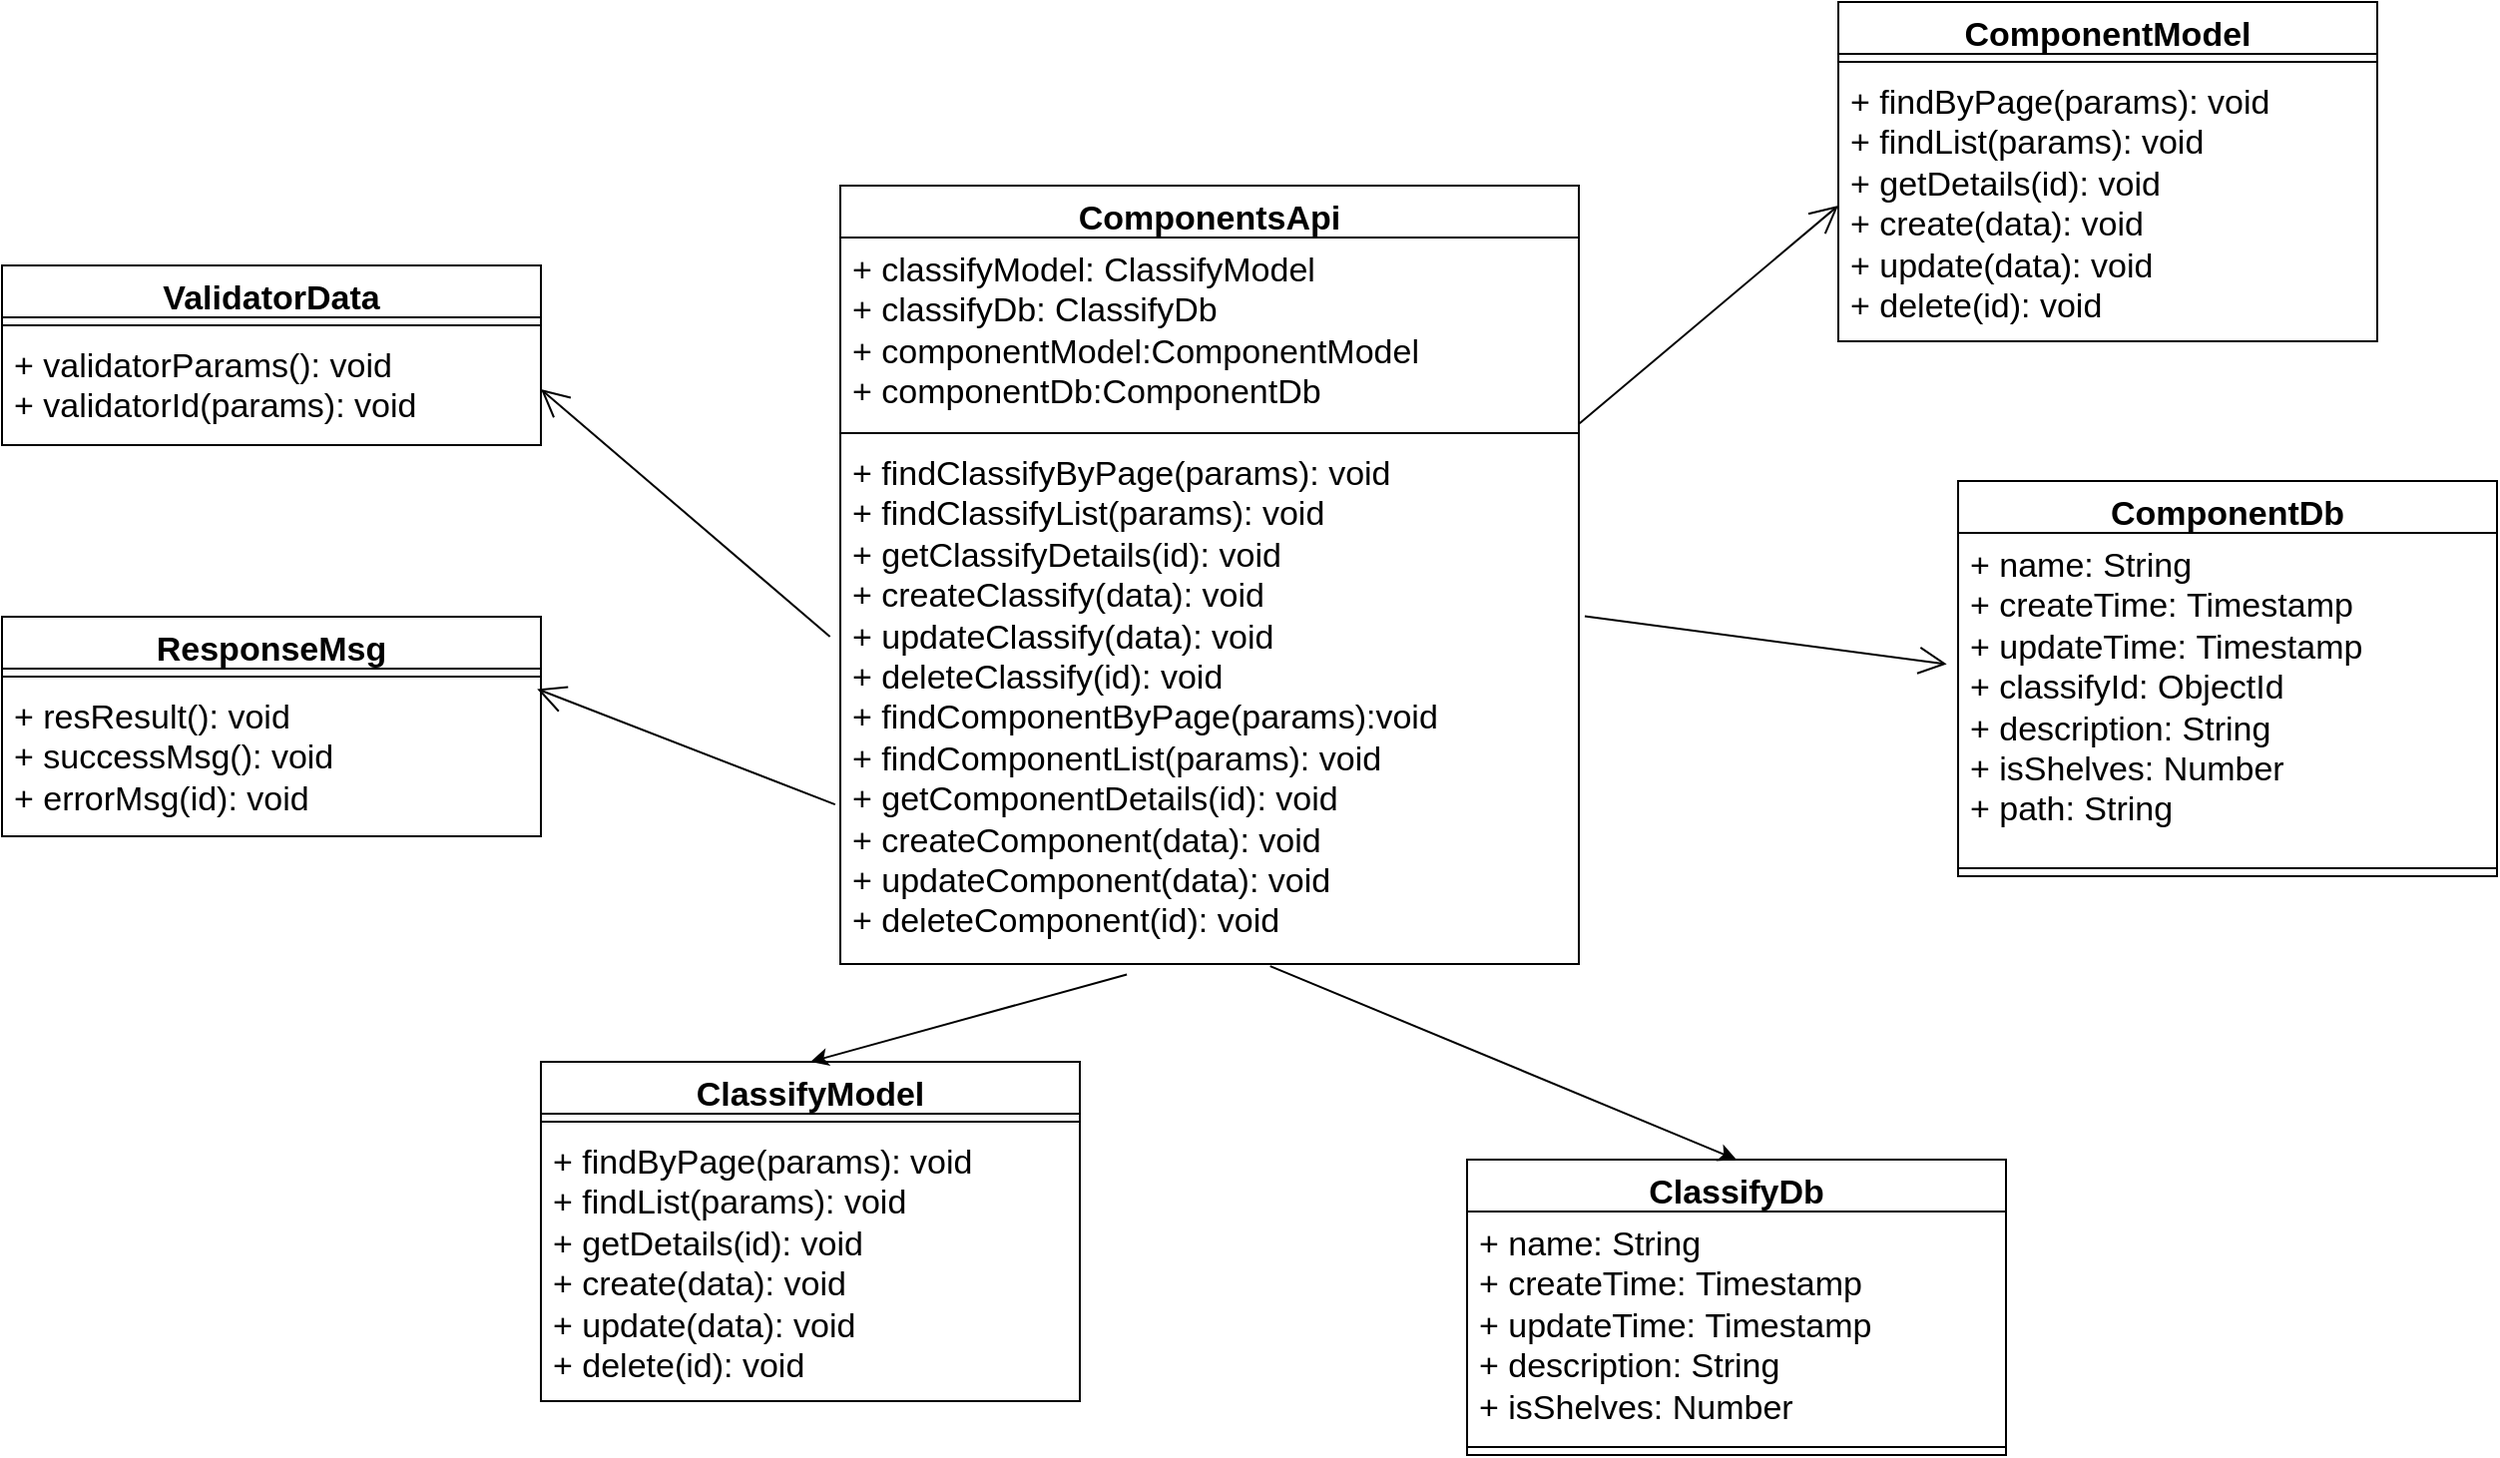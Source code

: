 <mxfile version="24.0.7" type="github">
  <diagram name="第 1 页" id="SAv2pcNWaHPI_d_t_Jxi">
    <mxGraphModel dx="483" dy="1786" grid="1" gridSize="10" guides="1" tooltips="1" connect="1" arrows="1" fold="1" page="1" pageScale="1" pageWidth="827" pageHeight="1169" math="0" shadow="0">
      <root>
        <mxCell id="0" />
        <mxCell id="1" parent="0" />
        <mxCell id="RhDZMjjsc5ACzwqg7XXK-1" value="ComponentsApi&lt;div style=&quot;font-size: 17px;&quot;&gt;&lt;br style=&quot;font-size: 17px;&quot;&gt;&lt;/div&gt;" style="swimlane;fontStyle=1;align=center;verticalAlign=top;childLayout=stackLayout;horizontal=1;startSize=26;horizontalStack=0;resizeParent=1;resizeParentMax=0;resizeLast=0;collapsible=1;marginBottom=0;whiteSpace=wrap;html=1;fontSize=17;" vertex="1" parent="1">
          <mxGeometry x="1690" y="-328" width="370" height="390" as="geometry" />
        </mxCell>
        <mxCell id="RhDZMjjsc5ACzwqg7XXK-2" value="+ classifyModel: ClassifyModel&lt;br style=&quot;font-size: 17px;&quot;&gt;+&amp;nbsp;classifyDb: ClassifyDb&lt;br style=&quot;font-size: 17px;&quot;&gt;+ componentModel:ComponentModel&lt;br style=&quot;font-size: 17px;&quot;&gt;+ componentDb:ComponentDb" style="text;strokeColor=none;fillColor=none;align=left;verticalAlign=top;spacingLeft=4;spacingRight=4;overflow=hidden;rotatable=0;points=[[0,0.5],[1,0.5]];portConstraint=eastwest;whiteSpace=wrap;html=1;fontSize=17;" vertex="1" parent="RhDZMjjsc5ACzwqg7XXK-1">
          <mxGeometry y="26" width="370" height="94" as="geometry" />
        </mxCell>
        <mxCell id="RhDZMjjsc5ACzwqg7XXK-3" value="" style="line;strokeWidth=1;fillColor=none;align=left;verticalAlign=middle;spacingTop=-1;spacingLeft=3;spacingRight=3;rotatable=0;labelPosition=right;points=[];portConstraint=eastwest;strokeColor=inherit;fontSize=17;" vertex="1" parent="RhDZMjjsc5ACzwqg7XXK-1">
          <mxGeometry y="120" width="370" height="8" as="geometry" />
        </mxCell>
        <mxCell id="RhDZMjjsc5ACzwqg7XXK-4" value="+ findClassifyByPage(params): void&lt;br style=&quot;font-size: 17px;&quot;&gt;+ findClassifyList(params): void&lt;br style=&quot;font-size: 17px;&quot;&gt;+ getClassifyDetails(id): void&lt;br style=&quot;font-size: 17px;&quot;&gt;+ createClassify(data): void&lt;br style=&quot;font-size: 17px;&quot;&gt;+ updateClassify(data): void&lt;br style=&quot;font-size: 17px;&quot;&gt;+ deleteClassify(id): void&lt;br style=&quot;font-size: 17px;&quot;&gt;+ findComponentByPage(params):void&lt;br style=&quot;border-color: var(--border-color); font-size: 17px;&quot;&gt;+ findComponentList(params): void&lt;br style=&quot;border-color: var(--border-color); font-size: 17px;&quot;&gt;+ getComponentDetails(id): void&lt;br style=&quot;border-color: var(--border-color); font-size: 17px;&quot;&gt;+ createComponent(data): void&lt;br style=&quot;border-color: var(--border-color); font-size: 17px;&quot;&gt;+ updateComponent(data): void&lt;br style=&quot;border-color: var(--border-color); font-size: 17px;&quot;&gt;+ deleteComponent(id): void" style="text;strokeColor=none;fillColor=none;align=left;verticalAlign=top;spacingLeft=4;spacingRight=4;overflow=hidden;rotatable=0;points=[[0,0.5],[1,0.5]];portConstraint=eastwest;whiteSpace=wrap;html=1;fontSize=17;" vertex="1" parent="RhDZMjjsc5ACzwqg7XXK-1">
          <mxGeometry y="128" width="370" height="262" as="geometry" />
        </mxCell>
        <mxCell id="RhDZMjjsc5ACzwqg7XXK-5" value="ComponentModel" style="swimlane;fontStyle=1;align=center;verticalAlign=top;childLayout=stackLayout;horizontal=1;startSize=26;horizontalStack=0;resizeParent=1;resizeParentMax=0;resizeLast=0;collapsible=1;marginBottom=0;whiteSpace=wrap;html=1;fontSize=17;" vertex="1" parent="1">
          <mxGeometry x="2190" y="-420" width="270" height="170" as="geometry" />
        </mxCell>
        <mxCell id="RhDZMjjsc5ACzwqg7XXK-6" value="" style="line;strokeWidth=1;fillColor=none;align=left;verticalAlign=middle;spacingTop=-1;spacingLeft=3;spacingRight=3;rotatable=0;labelPosition=right;points=[];portConstraint=eastwest;strokeColor=inherit;fontSize=17;" vertex="1" parent="RhDZMjjsc5ACzwqg7XXK-5">
          <mxGeometry y="26" width="270" height="8" as="geometry" />
        </mxCell>
        <mxCell id="RhDZMjjsc5ACzwqg7XXK-7" value="+ findByPage(params): void&lt;br style=&quot;font-size: 17px;&quot;&gt;+ findList(params): void&lt;br style=&quot;font-size: 17px;&quot;&gt;+ getDetails(id): void&lt;br style=&quot;font-size: 17px;&quot;&gt;+ create(data): void&lt;br style=&quot;font-size: 17px;&quot;&gt;+ update(data): void&lt;br style=&quot;font-size: 17px;&quot;&gt;+ delete(id): void" style="text;strokeColor=none;fillColor=none;align=left;verticalAlign=top;spacingLeft=4;spacingRight=4;overflow=hidden;rotatable=0;points=[[0,0.5],[1,0.5]];portConstraint=eastwest;whiteSpace=wrap;html=1;fontSize=17;" vertex="1" parent="RhDZMjjsc5ACzwqg7XXK-5">
          <mxGeometry y="34" width="270" height="136" as="geometry" />
        </mxCell>
        <mxCell id="RhDZMjjsc5ACzwqg7XXK-8" value="ComponentDb" style="swimlane;fontStyle=1;align=center;verticalAlign=top;childLayout=stackLayout;horizontal=1;startSize=26;horizontalStack=0;resizeParent=1;resizeParentMax=0;resizeLast=0;collapsible=1;marginBottom=0;whiteSpace=wrap;html=1;fontSize=17;" vertex="1" parent="1">
          <mxGeometry x="2250" y="-180" width="270" height="198" as="geometry" />
        </mxCell>
        <mxCell id="RhDZMjjsc5ACzwqg7XXK-9" value="+ name: String&lt;br style=&quot;border-color: var(--border-color); font-size: 17px;&quot;&gt;+ createTime:&amp;nbsp;Timestamp&lt;br style=&quot;border-color: var(--border-color); font-size: 17px;&quot;&gt;+&amp;nbsp;updateTime:&amp;nbsp;Timestamp&lt;br style=&quot;font-size: 17px;&quot;&gt;+&amp;nbsp;classifyId: ObjectId&lt;br style=&quot;font-size: 17px;&quot;&gt;+&amp;nbsp;description: String&lt;br style=&quot;border-color: var(--border-color); font-size: 17px;&quot;&gt;+ isShelves:&amp;nbsp;Number&lt;div style=&quot;font-size: 17px;&quot;&gt;+ path: String&lt;/div&gt;" style="text;strokeColor=none;fillColor=none;align=left;verticalAlign=top;spacingLeft=4;spacingRight=4;overflow=hidden;rotatable=0;points=[[0,0.5],[1,0.5]];portConstraint=eastwest;whiteSpace=wrap;html=1;fontSize=17;" vertex="1" parent="RhDZMjjsc5ACzwqg7XXK-8">
          <mxGeometry y="26" width="270" height="164" as="geometry" />
        </mxCell>
        <mxCell id="RhDZMjjsc5ACzwqg7XXK-10" value="" style="line;strokeWidth=1;fillColor=none;align=left;verticalAlign=middle;spacingTop=-1;spacingLeft=3;spacingRight=3;rotatable=0;labelPosition=right;points=[];portConstraint=eastwest;strokeColor=inherit;fontSize=17;" vertex="1" parent="RhDZMjjsc5ACzwqg7XXK-8">
          <mxGeometry y="190" width="270" height="8" as="geometry" />
        </mxCell>
        <mxCell id="RhDZMjjsc5ACzwqg7XXK-11" value="" style="endArrow=open;endFill=1;endSize=12;html=1;rounded=0;entryX=0;entryY=0.5;entryDx=0;entryDy=0;exitX=1.001;exitY=0.991;exitDx=0;exitDy=0;exitPerimeter=0;fontSize=17;" edge="1" parent="1" source="RhDZMjjsc5ACzwqg7XXK-2" target="RhDZMjjsc5ACzwqg7XXK-7">
          <mxGeometry width="160" relative="1" as="geometry">
            <mxPoint x="2084" y="-200" as="sourcePoint" />
            <mxPoint x="2090" y="-158" as="targetPoint" />
          </mxGeometry>
        </mxCell>
        <mxCell id="RhDZMjjsc5ACzwqg7XXK-12" value="" style="endArrow=open;endFill=1;endSize=12;html=1;rounded=0;entryX=-0.021;entryY=0.401;entryDx=0;entryDy=0;exitX=1.008;exitY=0.335;exitDx=0;exitDy=0;exitPerimeter=0;entryPerimeter=0;fontSize=17;" edge="1" parent="1" source="RhDZMjjsc5ACzwqg7XXK-4" target="RhDZMjjsc5ACzwqg7XXK-9">
          <mxGeometry width="160" relative="1" as="geometry">
            <mxPoint x="2084" y="-100" as="sourcePoint" />
            <mxPoint x="2090" y="-158" as="targetPoint" />
          </mxGeometry>
        </mxCell>
        <mxCell id="RhDZMjjsc5ACzwqg7XXK-13" value="ResponseMsg" style="swimlane;fontStyle=1;align=center;verticalAlign=top;childLayout=stackLayout;horizontal=1;startSize=26;horizontalStack=0;resizeParent=1;resizeParentMax=0;resizeLast=0;collapsible=1;marginBottom=0;whiteSpace=wrap;html=1;fontSize=17;" vertex="1" parent="1">
          <mxGeometry x="1270" y="-112" width="270" height="110" as="geometry" />
        </mxCell>
        <mxCell id="RhDZMjjsc5ACzwqg7XXK-14" value="" style="line;strokeWidth=1;fillColor=none;align=left;verticalAlign=middle;spacingTop=-1;spacingLeft=3;spacingRight=3;rotatable=0;labelPosition=right;points=[];portConstraint=eastwest;strokeColor=inherit;fontSize=17;" vertex="1" parent="RhDZMjjsc5ACzwqg7XXK-13">
          <mxGeometry y="26" width="270" height="8" as="geometry" />
        </mxCell>
        <mxCell id="RhDZMjjsc5ACzwqg7XXK-15" value="+ resResult(): void&lt;br style=&quot;font-size: 17px;&quot;&gt;+ successMsg(): void&lt;br style=&quot;font-size: 17px;&quot;&gt;+ errorMsg(id): void" style="text;strokeColor=none;fillColor=none;align=left;verticalAlign=top;spacingLeft=4;spacingRight=4;overflow=hidden;rotatable=0;points=[[0,0.5],[1,0.5]];portConstraint=eastwest;whiteSpace=wrap;html=1;fontSize=17;" vertex="1" parent="RhDZMjjsc5ACzwqg7XXK-13">
          <mxGeometry y="34" width="270" height="76" as="geometry" />
        </mxCell>
        <mxCell id="RhDZMjjsc5ACzwqg7XXK-16" value="ValidatorData" style="swimlane;fontStyle=1;align=center;verticalAlign=top;childLayout=stackLayout;horizontal=1;startSize=26;horizontalStack=0;resizeParent=1;resizeParentMax=0;resizeLast=0;collapsible=1;marginBottom=0;whiteSpace=wrap;html=1;fontSize=17;" vertex="1" parent="1">
          <mxGeometry x="1270" y="-288" width="270" height="90" as="geometry" />
        </mxCell>
        <mxCell id="RhDZMjjsc5ACzwqg7XXK-17" value="" style="line;strokeWidth=1;fillColor=none;align=left;verticalAlign=middle;spacingTop=-1;spacingLeft=3;spacingRight=3;rotatable=0;labelPosition=right;points=[];portConstraint=eastwest;strokeColor=inherit;fontSize=17;" vertex="1" parent="RhDZMjjsc5ACzwqg7XXK-16">
          <mxGeometry y="26" width="270" height="8" as="geometry" />
        </mxCell>
        <mxCell id="RhDZMjjsc5ACzwqg7XXK-18" value="+ validatorParams(): void&lt;br style=&quot;font-size: 17px;&quot;&gt;+ validatorId(params): void&lt;br style=&quot;font-size: 17px;&quot;&gt;" style="text;strokeColor=none;fillColor=none;align=left;verticalAlign=top;spacingLeft=4;spacingRight=4;overflow=hidden;rotatable=0;points=[[0,0.5],[1,0.5]];portConstraint=eastwest;whiteSpace=wrap;html=1;fontSize=17;" vertex="1" parent="RhDZMjjsc5ACzwqg7XXK-16">
          <mxGeometry y="34" width="270" height="56" as="geometry" />
        </mxCell>
        <mxCell id="RhDZMjjsc5ACzwqg7XXK-19" value="" style="endArrow=open;endFill=1;endSize=12;html=1;rounded=0;entryX=1;entryY=0.5;entryDx=0;entryDy=0;exitX=-0.014;exitY=0.374;exitDx=0;exitDy=0;exitPerimeter=0;fontSize=17;" edge="1" parent="1" source="RhDZMjjsc5ACzwqg7XXK-4" target="RhDZMjjsc5ACzwqg7XXK-18">
          <mxGeometry width="160" relative="1" as="geometry">
            <mxPoint x="2000" y="-199" as="sourcePoint" />
            <mxPoint x="1530" y="-388" as="targetPoint" />
          </mxGeometry>
        </mxCell>
        <mxCell id="RhDZMjjsc5ACzwqg7XXK-20" value="" style="endArrow=open;endFill=1;endSize=12;html=1;rounded=0;entryX=0.993;entryY=0.029;entryDx=0;entryDy=0;entryPerimeter=0;exitX=-0.007;exitY=0.695;exitDx=0;exitDy=0;exitPerimeter=0;fontSize=17;" edge="1" parent="1" source="RhDZMjjsc5ACzwqg7XXK-4" target="RhDZMjjsc5ACzwqg7XXK-15">
          <mxGeometry width="160" relative="1" as="geometry">
            <mxPoint x="1798" y="-318" as="sourcePoint" />
            <mxPoint x="1570" y="-148" as="targetPoint" />
          </mxGeometry>
        </mxCell>
        <mxCell id="RhDZMjjsc5ACzwqg7XXK-21" value="ClassifyModel" style="swimlane;fontStyle=1;align=center;verticalAlign=top;childLayout=stackLayout;horizontal=1;startSize=26;horizontalStack=0;resizeParent=1;resizeParentMax=0;resizeLast=0;collapsible=1;marginBottom=0;whiteSpace=wrap;html=1;fontSize=17;" vertex="1" parent="1">
          <mxGeometry x="1540" y="111" width="270" height="170" as="geometry" />
        </mxCell>
        <mxCell id="RhDZMjjsc5ACzwqg7XXK-22" value="" style="line;strokeWidth=1;fillColor=none;align=left;verticalAlign=middle;spacingTop=-1;spacingLeft=3;spacingRight=3;rotatable=0;labelPosition=right;points=[];portConstraint=eastwest;strokeColor=inherit;fontSize=17;" vertex="1" parent="RhDZMjjsc5ACzwqg7XXK-21">
          <mxGeometry y="26" width="270" height="8" as="geometry" />
        </mxCell>
        <mxCell id="RhDZMjjsc5ACzwqg7XXK-23" value="+ findByPage(params): void&lt;br style=&quot;font-size: 17px;&quot;&gt;+ findList(params): void&lt;br style=&quot;font-size: 17px;&quot;&gt;+ getDetails(id): void&lt;br style=&quot;font-size: 17px;&quot;&gt;+ create(data): void&lt;br style=&quot;font-size: 17px;&quot;&gt;+ update(data): void&lt;br style=&quot;font-size: 17px;&quot;&gt;+ delete(id): void" style="text;strokeColor=none;fillColor=none;align=left;verticalAlign=top;spacingLeft=4;spacingRight=4;overflow=hidden;rotatable=0;points=[[0,0.5],[1,0.5]];portConstraint=eastwest;whiteSpace=wrap;html=1;fontSize=17;" vertex="1" parent="RhDZMjjsc5ACzwqg7XXK-21">
          <mxGeometry y="34" width="270" height="136" as="geometry" />
        </mxCell>
        <mxCell id="RhDZMjjsc5ACzwqg7XXK-24" value="ClassifyDb" style="swimlane;fontStyle=1;align=center;verticalAlign=top;childLayout=stackLayout;horizontal=1;startSize=26;horizontalStack=0;resizeParent=1;resizeParentMax=0;resizeLast=0;collapsible=1;marginBottom=0;whiteSpace=wrap;html=1;fontSize=17;" vertex="1" parent="1">
          <mxGeometry x="2004" y="160" width="270" height="148" as="geometry" />
        </mxCell>
        <mxCell id="RhDZMjjsc5ACzwqg7XXK-25" value="+ name: String&lt;br style=&quot;font-size: 17px;&quot;&gt;+ createTime:&amp;nbsp;Timestamp&lt;br style=&quot;font-size: 17px;&quot;&gt;+&amp;nbsp;updateTime:&amp;nbsp;Timestamp&lt;br style=&quot;font-size: 17px;&quot;&gt;+&amp;nbsp;description: String&lt;br style=&quot;font-size: 17px;&quot;&gt;+ isShelves:&amp;nbsp;Number&lt;div style=&quot;font-size: 17px;&quot;&gt;&lt;br style=&quot;font-size: 17px;&quot;&gt;&lt;/div&gt;" style="text;strokeColor=none;fillColor=none;align=left;verticalAlign=top;spacingLeft=4;spacingRight=4;overflow=hidden;rotatable=0;points=[[0,0.5],[1,0.5]];portConstraint=eastwest;whiteSpace=wrap;html=1;fontSize=17;" vertex="1" parent="RhDZMjjsc5ACzwqg7XXK-24">
          <mxGeometry y="26" width="270" height="114" as="geometry" />
        </mxCell>
        <mxCell id="RhDZMjjsc5ACzwqg7XXK-26" value="" style="line;strokeWidth=1;fillColor=none;align=left;verticalAlign=middle;spacingTop=-1;spacingLeft=3;spacingRight=3;rotatable=0;labelPosition=right;points=[];portConstraint=eastwest;strokeColor=inherit;fontSize=17;" vertex="1" parent="RhDZMjjsc5ACzwqg7XXK-24">
          <mxGeometry y="140" width="270" height="8" as="geometry" />
        </mxCell>
        <mxCell id="RhDZMjjsc5ACzwqg7XXK-27" value="" style="endArrow=classic;html=1;rounded=0;exitX=0.388;exitY=1.02;exitDx=0;exitDy=0;exitPerimeter=0;entryX=0.5;entryY=0;entryDx=0;entryDy=0;fontSize=17;" edge="1" parent="1" source="RhDZMjjsc5ACzwqg7XXK-4" target="RhDZMjjsc5ACzwqg7XXK-21">
          <mxGeometry width="50" height="50" relative="1" as="geometry">
            <mxPoint x="1924" y="-100" as="sourcePoint" />
            <mxPoint x="1974" y="-150" as="targetPoint" />
          </mxGeometry>
        </mxCell>
        <mxCell id="RhDZMjjsc5ACzwqg7XXK-28" value="" style="endArrow=classic;html=1;rounded=0;exitX=0.582;exitY=1.004;exitDx=0;exitDy=0;exitPerimeter=0;entryX=0.5;entryY=0;entryDx=0;entryDy=0;fontSize=17;" edge="1" parent="1" source="RhDZMjjsc5ACzwqg7XXK-4" target="RhDZMjjsc5ACzwqg7XXK-24">
          <mxGeometry width="50" height="50" relative="1" as="geometry">
            <mxPoint x="1851" y="-34" as="sourcePoint" />
            <mxPoint x="1685" y="121" as="targetPoint" />
          </mxGeometry>
        </mxCell>
      </root>
    </mxGraphModel>
  </diagram>
</mxfile>
